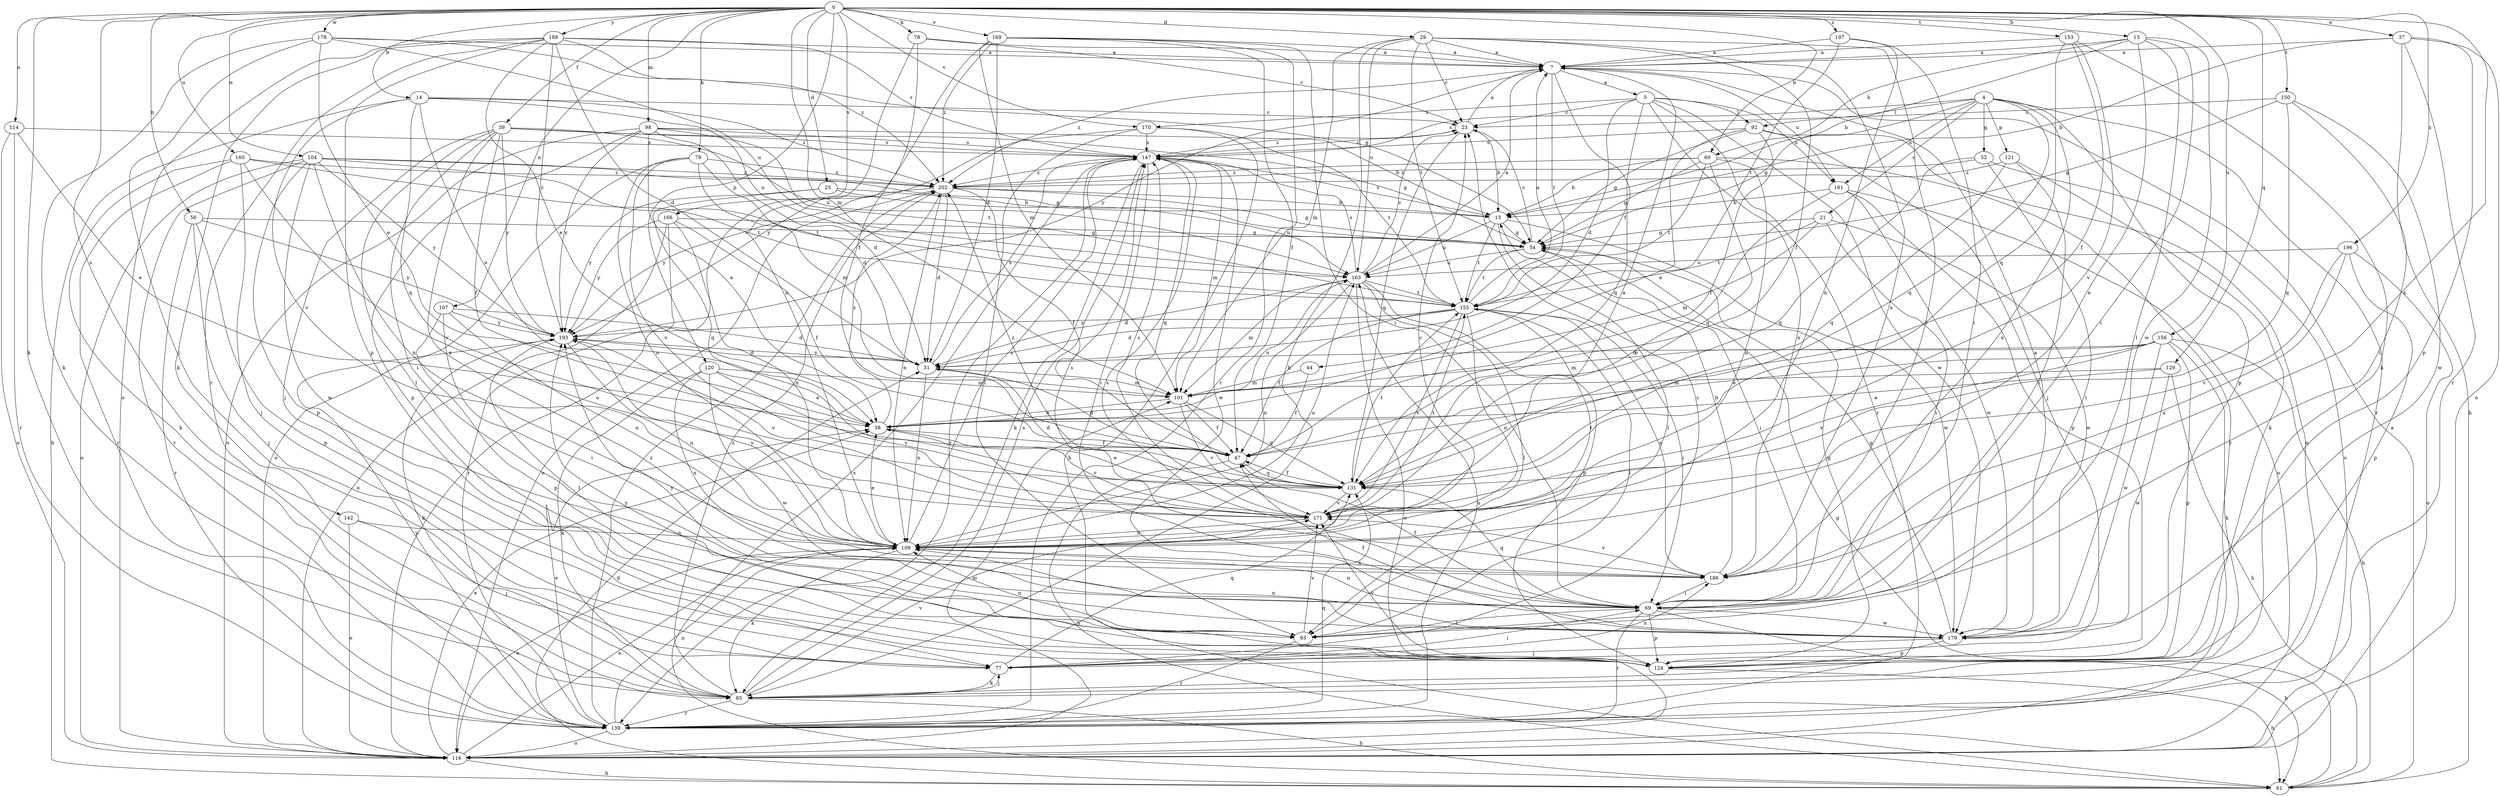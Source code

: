strict digraph  {
0;
4;
5;
7;
13;
14;
15;
21;
23;
25;
29;
31;
37;
38;
39;
44;
47;
52;
54;
56;
60;
61;
69;
77;
78;
79;
85;
92;
93;
98;
101;
104;
107;
109;
114;
116;
120;
121;
124;
129;
131;
139;
142;
147;
150;
153;
155;
156;
160;
161;
163;
166;
169;
170;
171;
178;
179;
186;
188;
193;
196;
197;
202;
0 -> 13  [label=b];
0 -> 14  [label=b];
0 -> 25  [label=d];
0 -> 29  [label=d];
0 -> 37  [label=e];
0 -> 39  [label=f];
0 -> 56  [label=h];
0 -> 60  [label=h];
0 -> 78  [label=k];
0 -> 79  [label=k];
0 -> 85  [label=k];
0 -> 98  [label=m];
0 -> 101  [label=m];
0 -> 104  [label=n];
0 -> 107  [label=n];
0 -> 114  [label=o];
0 -> 120  [label=p];
0 -> 129  [label=q];
0 -> 142  [label=s];
0 -> 150  [label=t];
0 -> 153  [label=t];
0 -> 156  [label=u];
0 -> 160  [label=u];
0 -> 166  [label=v];
0 -> 169  [label=v];
0 -> 170  [label=v];
0 -> 178  [label=w];
0 -> 186  [label=x];
0 -> 188  [label=y];
0 -> 196  [label=z];
0 -> 197  [label=z];
4 -> 21  [label=c];
4 -> 52  [label=g];
4 -> 54  [label=g];
4 -> 92  [label=l];
4 -> 121  [label=p];
4 -> 124  [label=p];
4 -> 131  [label=q];
4 -> 139  [label=r];
4 -> 147  [label=s];
4 -> 161  [label=u];
4 -> 186  [label=x];
5 -> 23  [label=c];
5 -> 31  [label=d];
5 -> 92  [label=l];
5 -> 131  [label=q];
5 -> 139  [label=r];
5 -> 161  [label=u];
5 -> 170  [label=v];
5 -> 179  [label=w];
5 -> 186  [label=x];
7 -> 5  [label=a];
7 -> 44  [label=f];
7 -> 155  [label=t];
7 -> 161  [label=u];
7 -> 193  [label=y];
7 -> 202  [label=z];
13 -> 7  [label=a];
13 -> 15  [label=b];
13 -> 60  [label=h];
13 -> 69  [label=i];
13 -> 93  [label=l];
13 -> 109  [label=n];
13 -> 179  [label=w];
14 -> 23  [label=c];
14 -> 38  [label=e];
14 -> 61  [label=h];
14 -> 131  [label=q];
14 -> 163  [label=u];
14 -> 171  [label=v];
14 -> 202  [label=z];
15 -> 54  [label=g];
15 -> 93  [label=l];
15 -> 147  [label=s];
15 -> 155  [label=t];
15 -> 163  [label=u];
15 -> 179  [label=w];
21 -> 54  [label=g];
21 -> 69  [label=i];
21 -> 101  [label=m];
21 -> 155  [label=t];
21 -> 179  [label=w];
23 -> 7  [label=a];
23 -> 15  [label=b];
23 -> 131  [label=q];
23 -> 147  [label=s];
25 -> 15  [label=b];
25 -> 131  [label=q];
25 -> 163  [label=u];
25 -> 193  [label=y];
29 -> 7  [label=a];
29 -> 23  [label=c];
29 -> 47  [label=f];
29 -> 69  [label=i];
29 -> 85  [label=k];
29 -> 101  [label=m];
29 -> 155  [label=t];
29 -> 163  [label=u];
29 -> 186  [label=x];
31 -> 101  [label=m];
31 -> 109  [label=n];
31 -> 147  [label=s];
31 -> 193  [label=y];
37 -> 7  [label=a];
37 -> 15  [label=b];
37 -> 61  [label=h];
37 -> 116  [label=o];
37 -> 124  [label=p];
37 -> 139  [label=r];
38 -> 47  [label=f];
38 -> 163  [label=u];
38 -> 171  [label=v];
38 -> 202  [label=z];
39 -> 47  [label=f];
39 -> 54  [label=g];
39 -> 69  [label=i];
39 -> 77  [label=j];
39 -> 93  [label=l];
39 -> 147  [label=s];
39 -> 163  [label=u];
39 -> 186  [label=x];
39 -> 193  [label=y];
44 -> 47  [label=f];
44 -> 101  [label=m];
47 -> 31  [label=d];
47 -> 61  [label=h];
47 -> 131  [label=q];
52 -> 93  [label=l];
52 -> 116  [label=o];
52 -> 131  [label=q];
52 -> 202  [label=z];
54 -> 23  [label=c];
54 -> 69  [label=i];
54 -> 155  [label=t];
54 -> 163  [label=u];
56 -> 54  [label=g];
56 -> 77  [label=j];
56 -> 124  [label=p];
56 -> 139  [label=r];
56 -> 193  [label=y];
60 -> 15  [label=b];
60 -> 54  [label=g];
60 -> 109  [label=n];
60 -> 131  [label=q];
60 -> 139  [label=r];
60 -> 155  [label=t];
60 -> 202  [label=z];
61 -> 7  [label=a];
61 -> 31  [label=d];
61 -> 54  [label=g];
61 -> 147  [label=s];
69 -> 47  [label=f];
69 -> 61  [label=h];
69 -> 93  [label=l];
69 -> 109  [label=n];
69 -> 124  [label=p];
69 -> 131  [label=q];
69 -> 139  [label=r];
69 -> 147  [label=s];
69 -> 179  [label=w];
77 -> 23  [label=c];
77 -> 69  [label=i];
77 -> 85  [label=k];
77 -> 131  [label=q];
77 -> 186  [label=x];
78 -> 7  [label=a];
78 -> 23  [label=c];
78 -> 47  [label=f];
78 -> 116  [label=o];
79 -> 31  [label=d];
79 -> 101  [label=m];
79 -> 109  [label=n];
79 -> 116  [label=o];
79 -> 171  [label=v];
79 -> 202  [label=z];
85 -> 61  [label=h];
85 -> 77  [label=j];
85 -> 139  [label=r];
85 -> 147  [label=s];
85 -> 171  [label=v];
85 -> 202  [label=z];
92 -> 38  [label=e];
92 -> 47  [label=f];
92 -> 54  [label=g];
92 -> 77  [label=j];
92 -> 116  [label=o];
92 -> 147  [label=s];
93 -> 109  [label=n];
93 -> 139  [label=r];
93 -> 171  [label=v];
93 -> 193  [label=y];
98 -> 15  [label=b];
98 -> 31  [label=d];
98 -> 38  [label=e];
98 -> 116  [label=o];
98 -> 124  [label=p];
98 -> 147  [label=s];
98 -> 155  [label=t];
98 -> 193  [label=y];
101 -> 38  [label=e];
101 -> 47  [label=f];
101 -> 131  [label=q];
101 -> 171  [label=v];
104 -> 54  [label=g];
104 -> 109  [label=n];
104 -> 116  [label=o];
104 -> 124  [label=p];
104 -> 139  [label=r];
104 -> 155  [label=t];
104 -> 179  [label=w];
104 -> 193  [label=y];
104 -> 202  [label=z];
107 -> 31  [label=d];
107 -> 69  [label=i];
107 -> 109  [label=n];
107 -> 124  [label=p];
107 -> 193  [label=y];
109 -> 23  [label=c];
109 -> 38  [label=e];
109 -> 85  [label=k];
109 -> 116  [label=o];
109 -> 147  [label=s];
109 -> 155  [label=t];
109 -> 163  [label=u];
109 -> 186  [label=x];
109 -> 193  [label=y];
114 -> 38  [label=e];
114 -> 116  [label=o];
114 -> 139  [label=r];
114 -> 147  [label=s];
116 -> 38  [label=e];
116 -> 61  [label=h];
116 -> 101  [label=m];
116 -> 109  [label=n];
120 -> 38  [label=e];
120 -> 85  [label=k];
120 -> 101  [label=m];
120 -> 171  [label=v];
120 -> 179  [label=w];
120 -> 186  [label=x];
121 -> 69  [label=i];
121 -> 85  [label=k];
121 -> 131  [label=q];
121 -> 202  [label=z];
124 -> 54  [label=g];
124 -> 61  [label=h];
124 -> 171  [label=v];
124 -> 193  [label=y];
129 -> 38  [label=e];
129 -> 61  [label=h];
129 -> 101  [label=m];
129 -> 179  [label=w];
131 -> 31  [label=d];
131 -> 38  [label=e];
131 -> 47  [label=f];
131 -> 155  [label=t];
131 -> 171  [label=v];
131 -> 202  [label=z];
139 -> 38  [label=e];
139 -> 109  [label=n];
139 -> 116  [label=o];
139 -> 131  [label=q];
139 -> 163  [label=u];
139 -> 193  [label=y];
139 -> 202  [label=z];
142 -> 77  [label=j];
142 -> 109  [label=n];
142 -> 116  [label=o];
147 -> 23  [label=c];
147 -> 69  [label=i];
147 -> 85  [label=k];
147 -> 101  [label=m];
147 -> 131  [label=q];
147 -> 139  [label=r];
147 -> 179  [label=w];
147 -> 202  [label=z];
150 -> 23  [label=c];
150 -> 54  [label=g];
150 -> 69  [label=i];
150 -> 131  [label=q];
150 -> 179  [label=w];
153 -> 7  [label=a];
153 -> 47  [label=f];
153 -> 85  [label=k];
153 -> 131  [label=q];
153 -> 171  [label=v];
155 -> 7  [label=a];
155 -> 31  [label=d];
155 -> 47  [label=f];
155 -> 69  [label=i];
155 -> 93  [label=l];
155 -> 109  [label=n];
155 -> 171  [label=v];
155 -> 186  [label=x];
155 -> 193  [label=y];
156 -> 31  [label=d];
156 -> 38  [label=e];
156 -> 61  [label=h];
156 -> 85  [label=k];
156 -> 101  [label=m];
156 -> 124  [label=p];
156 -> 171  [label=v];
156 -> 179  [label=w];
160 -> 77  [label=j];
160 -> 85  [label=k];
160 -> 139  [label=r];
160 -> 155  [label=t];
160 -> 171  [label=v];
160 -> 202  [label=z];
161 -> 15  [label=b];
161 -> 116  [label=o];
161 -> 124  [label=p];
161 -> 171  [label=v];
161 -> 179  [label=w];
163 -> 7  [label=a];
163 -> 23  [label=c];
163 -> 31  [label=d];
163 -> 93  [label=l];
163 -> 101  [label=m];
163 -> 109  [label=n];
163 -> 116  [label=o];
163 -> 124  [label=p];
163 -> 147  [label=s];
163 -> 155  [label=t];
166 -> 47  [label=f];
166 -> 54  [label=g];
166 -> 109  [label=n];
166 -> 116  [label=o];
166 -> 139  [label=r];
166 -> 193  [label=y];
169 -> 7  [label=a];
169 -> 31  [label=d];
169 -> 47  [label=f];
169 -> 69  [label=i];
169 -> 101  [label=m];
169 -> 109  [label=n];
169 -> 139  [label=r];
169 -> 202  [label=z];
170 -> 61  [label=h];
170 -> 93  [label=l];
170 -> 147  [label=s];
170 -> 155  [label=t];
170 -> 193  [label=y];
171 -> 7  [label=a];
171 -> 109  [label=n];
171 -> 147  [label=s];
171 -> 155  [label=t];
178 -> 7  [label=a];
178 -> 38  [label=e];
178 -> 54  [label=g];
178 -> 77  [label=j];
178 -> 85  [label=k];
178 -> 163  [label=u];
179 -> 7  [label=a];
179 -> 47  [label=f];
179 -> 54  [label=g];
179 -> 77  [label=j];
179 -> 109  [label=n];
179 -> 124  [label=p];
186 -> 15  [label=b];
186 -> 69  [label=i];
186 -> 147  [label=s];
186 -> 171  [label=v];
188 -> 7  [label=a];
188 -> 31  [label=d];
188 -> 38  [label=e];
188 -> 85  [label=k];
188 -> 116  [label=o];
188 -> 124  [label=p];
188 -> 139  [label=r];
188 -> 147  [label=s];
188 -> 193  [label=y];
188 -> 202  [label=z];
193 -> 31  [label=d];
193 -> 85  [label=k];
193 -> 93  [label=l];
193 -> 109  [label=n];
193 -> 171  [label=v];
196 -> 116  [label=o];
196 -> 124  [label=p];
196 -> 163  [label=u];
196 -> 171  [label=v];
196 -> 186  [label=x];
197 -> 7  [label=a];
197 -> 69  [label=i];
197 -> 109  [label=n];
197 -> 155  [label=t];
202 -> 15  [label=b];
202 -> 31  [label=d];
202 -> 47  [label=f];
202 -> 54  [label=g];
202 -> 109  [label=n];
202 -> 116  [label=o];
202 -> 193  [label=y];
}
